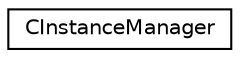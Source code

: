 digraph G
{
  edge [fontname="Helvetica",fontsize="10",labelfontname="Helvetica",labelfontsize="10"];
  node [fontname="Helvetica",fontsize="10",shape=record];
  rankdir="LR";
  Node1 [label="CInstanceManager",height=0.2,width=0.4,color="black", fillcolor="white", style="filled",URL="$class_c_instance_manager.html"];
}
